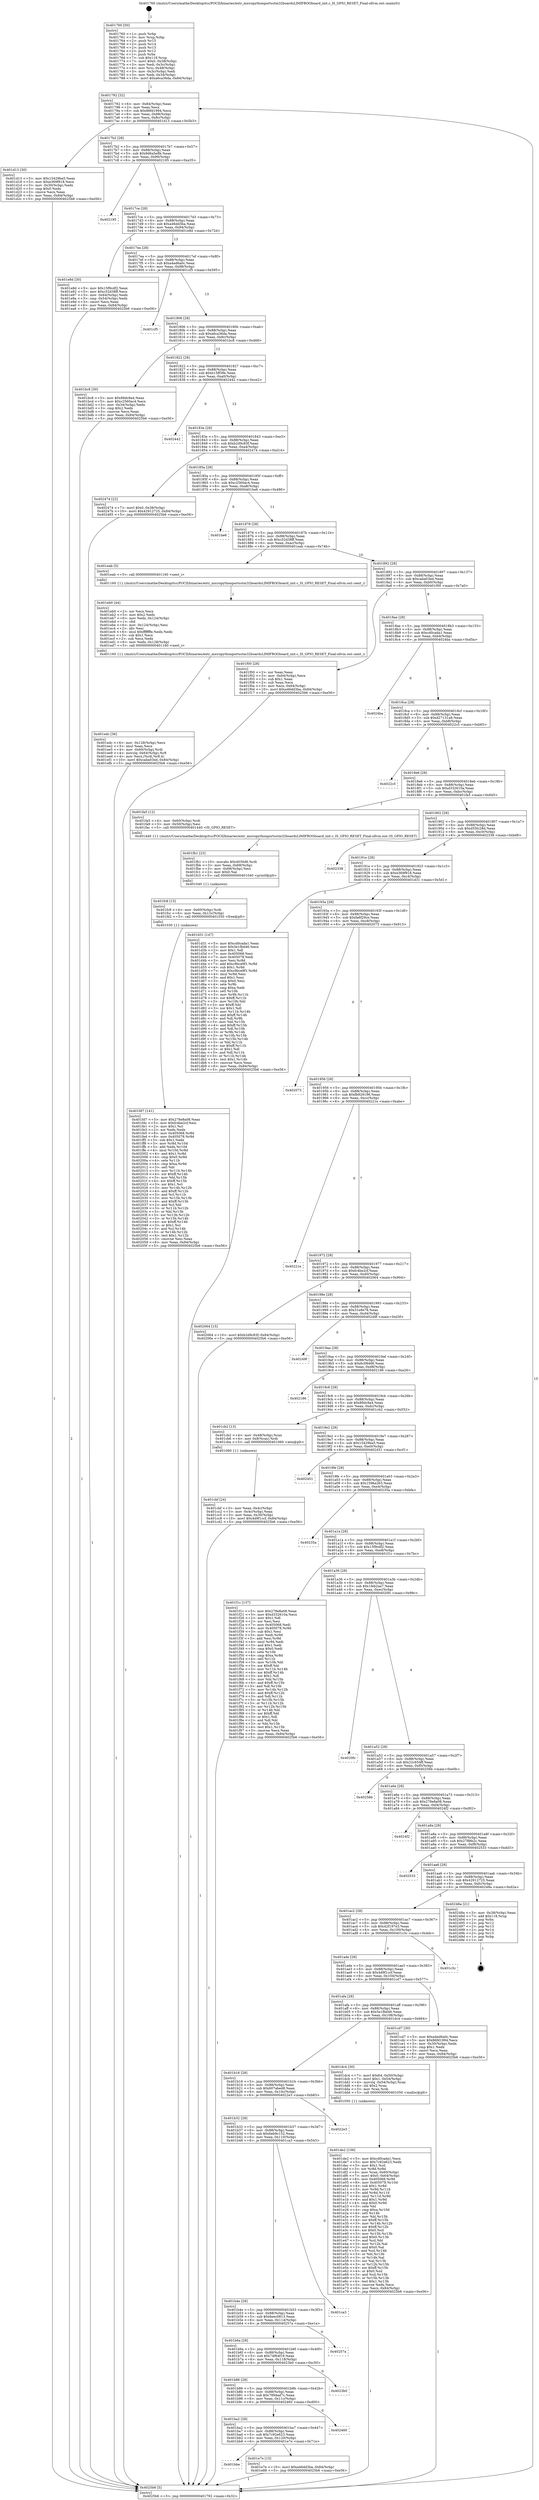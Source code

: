digraph "0x401760" {
  label = "0x401760 (/mnt/c/Users/mathe/Desktop/tcc/POCII/binaries/extr_micropythonportsstm32boardsLIMIFROGboard_init.c_IS_GPIO_RESET_Final-ollvm.out::main(0))"
  labelloc = "t"
  node[shape=record]

  Entry [label="",width=0.3,height=0.3,shape=circle,fillcolor=black,style=filled]
  "0x401792" [label="{
     0x401792 [32]\l
     | [instrs]\l
     &nbsp;&nbsp;0x401792 \<+6\>: mov -0x84(%rbp),%eax\l
     &nbsp;&nbsp;0x401798 \<+2\>: mov %eax,%ecx\l
     &nbsp;&nbsp;0x40179a \<+6\>: sub $0x86fd1994,%ecx\l
     &nbsp;&nbsp;0x4017a0 \<+6\>: mov %eax,-0x88(%rbp)\l
     &nbsp;&nbsp;0x4017a6 \<+6\>: mov %ecx,-0x8c(%rbp)\l
     &nbsp;&nbsp;0x4017ac \<+6\>: je 0000000000401d13 \<main+0x5b3\>\l
  }"]
  "0x401d13" [label="{
     0x401d13 [30]\l
     | [instrs]\l
     &nbsp;&nbsp;0x401d13 \<+5\>: mov $0x15429ba5,%eax\l
     &nbsp;&nbsp;0x401d18 \<+5\>: mov $0xe369f918,%ecx\l
     &nbsp;&nbsp;0x401d1d \<+3\>: mov -0x30(%rbp),%edx\l
     &nbsp;&nbsp;0x401d20 \<+3\>: cmp $0x0,%edx\l
     &nbsp;&nbsp;0x401d23 \<+3\>: cmove %ecx,%eax\l
     &nbsp;&nbsp;0x401d26 \<+6\>: mov %eax,-0x84(%rbp)\l
     &nbsp;&nbsp;0x401d2c \<+5\>: jmp 00000000004025b6 \<main+0xe56\>\l
  }"]
  "0x4017b2" [label="{
     0x4017b2 [28]\l
     | [instrs]\l
     &nbsp;&nbsp;0x4017b2 \<+5\>: jmp 00000000004017b7 \<main+0x57\>\l
     &nbsp;&nbsp;0x4017b7 \<+6\>: mov -0x88(%rbp),%eax\l
     &nbsp;&nbsp;0x4017bd \<+5\>: sub $0x9d6a5e8b,%eax\l
     &nbsp;&nbsp;0x4017c2 \<+6\>: mov %eax,-0x90(%rbp)\l
     &nbsp;&nbsp;0x4017c8 \<+6\>: je 0000000000402195 \<main+0xa35\>\l
  }"]
  Exit [label="",width=0.3,height=0.3,shape=circle,fillcolor=black,style=filled,peripheries=2]
  "0x402195" [label="{
     0x402195\l
  }", style=dashed]
  "0x4017ce" [label="{
     0x4017ce [28]\l
     | [instrs]\l
     &nbsp;&nbsp;0x4017ce \<+5\>: jmp 00000000004017d3 \<main+0x73\>\l
     &nbsp;&nbsp;0x4017d3 \<+6\>: mov -0x88(%rbp),%eax\l
     &nbsp;&nbsp;0x4017d9 \<+5\>: sub $0xa46dd3ba,%eax\l
     &nbsp;&nbsp;0x4017de \<+6\>: mov %eax,-0x94(%rbp)\l
     &nbsp;&nbsp;0x4017e4 \<+6\>: je 0000000000401e8d \<main+0x72d\>\l
  }"]
  "0x401fd7" [label="{
     0x401fd7 [141]\l
     | [instrs]\l
     &nbsp;&nbsp;0x401fd7 \<+5\>: mov $0x278e8a08,%eax\l
     &nbsp;&nbsp;0x401fdc \<+5\>: mov $0xfc4be2cf,%esi\l
     &nbsp;&nbsp;0x401fe1 \<+2\>: mov $0x1,%cl\l
     &nbsp;&nbsp;0x401fe3 \<+2\>: xor %edx,%edx\l
     &nbsp;&nbsp;0x401fe5 \<+8\>: mov 0x405068,%r8d\l
     &nbsp;&nbsp;0x401fed \<+8\>: mov 0x405078,%r9d\l
     &nbsp;&nbsp;0x401ff5 \<+3\>: sub $0x1,%edx\l
     &nbsp;&nbsp;0x401ff8 \<+3\>: mov %r8d,%r10d\l
     &nbsp;&nbsp;0x401ffb \<+3\>: add %edx,%r10d\l
     &nbsp;&nbsp;0x401ffe \<+4\>: imul %r10d,%r8d\l
     &nbsp;&nbsp;0x402002 \<+4\>: and $0x1,%r8d\l
     &nbsp;&nbsp;0x402006 \<+4\>: cmp $0x0,%r8d\l
     &nbsp;&nbsp;0x40200a \<+4\>: sete %r11b\l
     &nbsp;&nbsp;0x40200e \<+4\>: cmp $0xa,%r9d\l
     &nbsp;&nbsp;0x402012 \<+3\>: setl %bl\l
     &nbsp;&nbsp;0x402015 \<+3\>: mov %r11b,%r14b\l
     &nbsp;&nbsp;0x402018 \<+4\>: xor $0xff,%r14b\l
     &nbsp;&nbsp;0x40201c \<+3\>: mov %bl,%r15b\l
     &nbsp;&nbsp;0x40201f \<+4\>: xor $0xff,%r15b\l
     &nbsp;&nbsp;0x402023 \<+3\>: xor $0x1,%cl\l
     &nbsp;&nbsp;0x402026 \<+3\>: mov %r14b,%r12b\l
     &nbsp;&nbsp;0x402029 \<+4\>: and $0xff,%r12b\l
     &nbsp;&nbsp;0x40202d \<+3\>: and %cl,%r11b\l
     &nbsp;&nbsp;0x402030 \<+3\>: mov %r15b,%r13b\l
     &nbsp;&nbsp;0x402033 \<+4\>: and $0xff,%r13b\l
     &nbsp;&nbsp;0x402037 \<+2\>: and %cl,%bl\l
     &nbsp;&nbsp;0x402039 \<+3\>: or %r11b,%r12b\l
     &nbsp;&nbsp;0x40203c \<+3\>: or %bl,%r13b\l
     &nbsp;&nbsp;0x40203f \<+3\>: xor %r13b,%r12b\l
     &nbsp;&nbsp;0x402042 \<+3\>: or %r15b,%r14b\l
     &nbsp;&nbsp;0x402045 \<+4\>: xor $0xff,%r14b\l
     &nbsp;&nbsp;0x402049 \<+3\>: or $0x1,%cl\l
     &nbsp;&nbsp;0x40204c \<+3\>: and %cl,%r14b\l
     &nbsp;&nbsp;0x40204f \<+3\>: or %r14b,%r12b\l
     &nbsp;&nbsp;0x402052 \<+4\>: test $0x1,%r12b\l
     &nbsp;&nbsp;0x402056 \<+3\>: cmovne %esi,%eax\l
     &nbsp;&nbsp;0x402059 \<+6\>: mov %eax,-0x84(%rbp)\l
     &nbsp;&nbsp;0x40205f \<+5\>: jmp 00000000004025b6 \<main+0xe56\>\l
  }"]
  "0x401e8d" [label="{
     0x401e8d [30]\l
     | [instrs]\l
     &nbsp;&nbsp;0x401e8d \<+5\>: mov $0x15f9cdf2,%eax\l
     &nbsp;&nbsp;0x401e92 \<+5\>: mov $0xc52d38ff,%ecx\l
     &nbsp;&nbsp;0x401e97 \<+3\>: mov -0x64(%rbp),%edx\l
     &nbsp;&nbsp;0x401e9a \<+3\>: cmp -0x54(%rbp),%edx\l
     &nbsp;&nbsp;0x401e9d \<+3\>: cmovl %ecx,%eax\l
     &nbsp;&nbsp;0x401ea0 \<+6\>: mov %eax,-0x84(%rbp)\l
     &nbsp;&nbsp;0x401ea6 \<+5\>: jmp 00000000004025b6 \<main+0xe56\>\l
  }"]
  "0x4017ea" [label="{
     0x4017ea [28]\l
     | [instrs]\l
     &nbsp;&nbsp;0x4017ea \<+5\>: jmp 00000000004017ef \<main+0x8f\>\l
     &nbsp;&nbsp;0x4017ef \<+6\>: mov -0x88(%rbp),%eax\l
     &nbsp;&nbsp;0x4017f5 \<+5\>: sub $0xa4ed6a0c,%eax\l
     &nbsp;&nbsp;0x4017fa \<+6\>: mov %eax,-0x98(%rbp)\l
     &nbsp;&nbsp;0x401800 \<+6\>: je 0000000000401cf5 \<main+0x595\>\l
  }"]
  "0x401fc8" [label="{
     0x401fc8 [15]\l
     | [instrs]\l
     &nbsp;&nbsp;0x401fc8 \<+4\>: mov -0x60(%rbp),%rdi\l
     &nbsp;&nbsp;0x401fcc \<+6\>: mov %eax,-0x12c(%rbp)\l
     &nbsp;&nbsp;0x401fd2 \<+5\>: call 0000000000401030 \<free@plt\>\l
     | [calls]\l
     &nbsp;&nbsp;0x401030 \{1\} (unknown)\l
  }"]
  "0x401cf5" [label="{
     0x401cf5\l
  }", style=dashed]
  "0x401806" [label="{
     0x401806 [28]\l
     | [instrs]\l
     &nbsp;&nbsp;0x401806 \<+5\>: jmp 000000000040180b \<main+0xab\>\l
     &nbsp;&nbsp;0x40180b \<+6\>: mov -0x88(%rbp),%eax\l
     &nbsp;&nbsp;0x401811 \<+5\>: sub $0xa6ca36da,%eax\l
     &nbsp;&nbsp;0x401816 \<+6\>: mov %eax,-0x9c(%rbp)\l
     &nbsp;&nbsp;0x40181c \<+6\>: je 0000000000401bc8 \<main+0x468\>\l
  }"]
  "0x401fb1" [label="{
     0x401fb1 [23]\l
     | [instrs]\l
     &nbsp;&nbsp;0x401fb1 \<+10\>: movabs $0x4030d6,%rdi\l
     &nbsp;&nbsp;0x401fbb \<+3\>: mov %eax,-0x68(%rbp)\l
     &nbsp;&nbsp;0x401fbe \<+3\>: mov -0x68(%rbp),%esi\l
     &nbsp;&nbsp;0x401fc1 \<+2\>: mov $0x0,%al\l
     &nbsp;&nbsp;0x401fc3 \<+5\>: call 0000000000401040 \<printf@plt\>\l
     | [calls]\l
     &nbsp;&nbsp;0x401040 \{1\} (unknown)\l
  }"]
  "0x401bc8" [label="{
     0x401bc8 [30]\l
     | [instrs]\l
     &nbsp;&nbsp;0x401bc8 \<+5\>: mov $0x89dc9a4,%eax\l
     &nbsp;&nbsp;0x401bcd \<+5\>: mov $0xc2560ac4,%ecx\l
     &nbsp;&nbsp;0x401bd2 \<+3\>: mov -0x34(%rbp),%edx\l
     &nbsp;&nbsp;0x401bd5 \<+3\>: cmp $0x2,%edx\l
     &nbsp;&nbsp;0x401bd8 \<+3\>: cmovne %ecx,%eax\l
     &nbsp;&nbsp;0x401bdb \<+6\>: mov %eax,-0x84(%rbp)\l
     &nbsp;&nbsp;0x401be1 \<+5\>: jmp 00000000004025b6 \<main+0xe56\>\l
  }"]
  "0x401822" [label="{
     0x401822 [28]\l
     | [instrs]\l
     &nbsp;&nbsp;0x401822 \<+5\>: jmp 0000000000401827 \<main+0xc7\>\l
     &nbsp;&nbsp;0x401827 \<+6\>: mov -0x88(%rbp),%eax\l
     &nbsp;&nbsp;0x40182d \<+5\>: sub $0xb15ff39e,%eax\l
     &nbsp;&nbsp;0x401832 \<+6\>: mov %eax,-0xa0(%rbp)\l
     &nbsp;&nbsp;0x401838 \<+6\>: je 0000000000402442 \<main+0xce2\>\l
  }"]
  "0x4025b6" [label="{
     0x4025b6 [5]\l
     | [instrs]\l
     &nbsp;&nbsp;0x4025b6 \<+5\>: jmp 0000000000401792 \<main+0x32\>\l
  }"]
  "0x401760" [label="{
     0x401760 [50]\l
     | [instrs]\l
     &nbsp;&nbsp;0x401760 \<+1\>: push %rbp\l
     &nbsp;&nbsp;0x401761 \<+3\>: mov %rsp,%rbp\l
     &nbsp;&nbsp;0x401764 \<+2\>: push %r15\l
     &nbsp;&nbsp;0x401766 \<+2\>: push %r14\l
     &nbsp;&nbsp;0x401768 \<+2\>: push %r13\l
     &nbsp;&nbsp;0x40176a \<+2\>: push %r12\l
     &nbsp;&nbsp;0x40176c \<+1\>: push %rbx\l
     &nbsp;&nbsp;0x40176d \<+7\>: sub $0x118,%rsp\l
     &nbsp;&nbsp;0x401774 \<+7\>: movl $0x0,-0x38(%rbp)\l
     &nbsp;&nbsp;0x40177b \<+3\>: mov %edi,-0x3c(%rbp)\l
     &nbsp;&nbsp;0x40177e \<+4\>: mov %rsi,-0x48(%rbp)\l
     &nbsp;&nbsp;0x401782 \<+3\>: mov -0x3c(%rbp),%edi\l
     &nbsp;&nbsp;0x401785 \<+3\>: mov %edi,-0x34(%rbp)\l
     &nbsp;&nbsp;0x401788 \<+10\>: movl $0xa6ca36da,-0x84(%rbp)\l
  }"]
  "0x401edc" [label="{
     0x401edc [36]\l
     | [instrs]\l
     &nbsp;&nbsp;0x401edc \<+6\>: mov -0x128(%rbp),%ecx\l
     &nbsp;&nbsp;0x401ee2 \<+3\>: imul %eax,%ecx\l
     &nbsp;&nbsp;0x401ee5 \<+4\>: mov -0x60(%rbp),%rdi\l
     &nbsp;&nbsp;0x401ee9 \<+4\>: movslq -0x64(%rbp),%r8\l
     &nbsp;&nbsp;0x401eed \<+4\>: mov %ecx,(%rdi,%r8,4)\l
     &nbsp;&nbsp;0x401ef1 \<+10\>: movl $0xcaba03ed,-0x84(%rbp)\l
     &nbsp;&nbsp;0x401efb \<+5\>: jmp 00000000004025b6 \<main+0xe56\>\l
  }"]
  "0x402442" [label="{
     0x402442\l
  }", style=dashed]
  "0x40183e" [label="{
     0x40183e [28]\l
     | [instrs]\l
     &nbsp;&nbsp;0x40183e \<+5\>: jmp 0000000000401843 \<main+0xe3\>\l
     &nbsp;&nbsp;0x401843 \<+6\>: mov -0x88(%rbp),%eax\l
     &nbsp;&nbsp;0x401849 \<+5\>: sub $0xb2d9c83f,%eax\l
     &nbsp;&nbsp;0x40184e \<+6\>: mov %eax,-0xa4(%rbp)\l
     &nbsp;&nbsp;0x401854 \<+6\>: je 0000000000402474 \<main+0xd14\>\l
  }"]
  "0x401eb0" [label="{
     0x401eb0 [44]\l
     | [instrs]\l
     &nbsp;&nbsp;0x401eb0 \<+2\>: xor %ecx,%ecx\l
     &nbsp;&nbsp;0x401eb2 \<+5\>: mov $0x2,%edx\l
     &nbsp;&nbsp;0x401eb7 \<+6\>: mov %edx,-0x124(%rbp)\l
     &nbsp;&nbsp;0x401ebd \<+1\>: cltd\l
     &nbsp;&nbsp;0x401ebe \<+6\>: mov -0x124(%rbp),%esi\l
     &nbsp;&nbsp;0x401ec4 \<+2\>: idiv %esi\l
     &nbsp;&nbsp;0x401ec6 \<+6\>: imul $0xfffffffe,%edx,%edx\l
     &nbsp;&nbsp;0x401ecc \<+3\>: sub $0x1,%ecx\l
     &nbsp;&nbsp;0x401ecf \<+2\>: sub %ecx,%edx\l
     &nbsp;&nbsp;0x401ed1 \<+6\>: mov %edx,-0x128(%rbp)\l
     &nbsp;&nbsp;0x401ed7 \<+5\>: call 0000000000401160 \<next_i\>\l
     | [calls]\l
     &nbsp;&nbsp;0x401160 \{1\} (/mnt/c/Users/mathe/Desktop/tcc/POCII/binaries/extr_micropythonportsstm32boardsLIMIFROGboard_init.c_IS_GPIO_RESET_Final-ollvm.out::next_i)\l
  }"]
  "0x402474" [label="{
     0x402474 [22]\l
     | [instrs]\l
     &nbsp;&nbsp;0x402474 \<+7\>: movl $0x0,-0x38(%rbp)\l
     &nbsp;&nbsp;0x40247b \<+10\>: movl $0x42912725,-0x84(%rbp)\l
     &nbsp;&nbsp;0x402485 \<+5\>: jmp 00000000004025b6 \<main+0xe56\>\l
  }"]
  "0x40185a" [label="{
     0x40185a [28]\l
     | [instrs]\l
     &nbsp;&nbsp;0x40185a \<+5\>: jmp 000000000040185f \<main+0xff\>\l
     &nbsp;&nbsp;0x40185f \<+6\>: mov -0x88(%rbp),%eax\l
     &nbsp;&nbsp;0x401865 \<+5\>: sub $0xc2560ac4,%eax\l
     &nbsp;&nbsp;0x40186a \<+6\>: mov %eax,-0xa8(%rbp)\l
     &nbsp;&nbsp;0x401870 \<+6\>: je 0000000000401be6 \<main+0x486\>\l
  }"]
  "0x401bbe" [label="{
     0x401bbe\l
  }", style=dashed]
  "0x401be6" [label="{
     0x401be6\l
  }", style=dashed]
  "0x401876" [label="{
     0x401876 [28]\l
     | [instrs]\l
     &nbsp;&nbsp;0x401876 \<+5\>: jmp 000000000040187b \<main+0x11b\>\l
     &nbsp;&nbsp;0x40187b \<+6\>: mov -0x88(%rbp),%eax\l
     &nbsp;&nbsp;0x401881 \<+5\>: sub $0xc52d38ff,%eax\l
     &nbsp;&nbsp;0x401886 \<+6\>: mov %eax,-0xac(%rbp)\l
     &nbsp;&nbsp;0x40188c \<+6\>: je 0000000000401eab \<main+0x74b\>\l
  }"]
  "0x401e7e" [label="{
     0x401e7e [15]\l
     | [instrs]\l
     &nbsp;&nbsp;0x401e7e \<+10\>: movl $0xa46dd3ba,-0x84(%rbp)\l
     &nbsp;&nbsp;0x401e88 \<+5\>: jmp 00000000004025b6 \<main+0xe56\>\l
  }"]
  "0x401eab" [label="{
     0x401eab [5]\l
     | [instrs]\l
     &nbsp;&nbsp;0x401eab \<+5\>: call 0000000000401160 \<next_i\>\l
     | [calls]\l
     &nbsp;&nbsp;0x401160 \{1\} (/mnt/c/Users/mathe/Desktop/tcc/POCII/binaries/extr_micropythonportsstm32boardsLIMIFROGboard_init.c_IS_GPIO_RESET_Final-ollvm.out::next_i)\l
  }"]
  "0x401892" [label="{
     0x401892 [28]\l
     | [instrs]\l
     &nbsp;&nbsp;0x401892 \<+5\>: jmp 0000000000401897 \<main+0x137\>\l
     &nbsp;&nbsp;0x401897 \<+6\>: mov -0x88(%rbp),%eax\l
     &nbsp;&nbsp;0x40189d \<+5\>: sub $0xcaba03ed,%eax\l
     &nbsp;&nbsp;0x4018a2 \<+6\>: mov %eax,-0xb0(%rbp)\l
     &nbsp;&nbsp;0x4018a8 \<+6\>: je 0000000000401f00 \<main+0x7a0\>\l
  }"]
  "0x401ba2" [label="{
     0x401ba2 [28]\l
     | [instrs]\l
     &nbsp;&nbsp;0x401ba2 \<+5\>: jmp 0000000000401ba7 \<main+0x447\>\l
     &nbsp;&nbsp;0x401ba7 \<+6\>: mov -0x88(%rbp),%eax\l
     &nbsp;&nbsp;0x401bad \<+5\>: sub $0x7c92e623,%eax\l
     &nbsp;&nbsp;0x401bb2 \<+6\>: mov %eax,-0x120(%rbp)\l
     &nbsp;&nbsp;0x401bb8 \<+6\>: je 0000000000401e7e \<main+0x71e\>\l
  }"]
  "0x401f00" [label="{
     0x401f00 [28]\l
     | [instrs]\l
     &nbsp;&nbsp;0x401f00 \<+2\>: xor %eax,%eax\l
     &nbsp;&nbsp;0x401f02 \<+3\>: mov -0x64(%rbp),%ecx\l
     &nbsp;&nbsp;0x401f05 \<+3\>: sub $0x1,%eax\l
     &nbsp;&nbsp;0x401f08 \<+2\>: sub %eax,%ecx\l
     &nbsp;&nbsp;0x401f0a \<+3\>: mov %ecx,-0x64(%rbp)\l
     &nbsp;&nbsp;0x401f0d \<+10\>: movl $0xa46dd3ba,-0x84(%rbp)\l
     &nbsp;&nbsp;0x401f17 \<+5\>: jmp 00000000004025b6 \<main+0xe56\>\l
  }"]
  "0x4018ae" [label="{
     0x4018ae [28]\l
     | [instrs]\l
     &nbsp;&nbsp;0x4018ae \<+5\>: jmp 00000000004018b3 \<main+0x153\>\l
     &nbsp;&nbsp;0x4018b3 \<+6\>: mov -0x88(%rbp),%eax\l
     &nbsp;&nbsp;0x4018b9 \<+5\>: sub $0xcd0cada1,%eax\l
     &nbsp;&nbsp;0x4018be \<+6\>: mov %eax,-0xb4(%rbp)\l
     &nbsp;&nbsp;0x4018c4 \<+6\>: je 00000000004024ba \<main+0xd5a\>\l
  }"]
  "0x402460" [label="{
     0x402460\l
  }", style=dashed]
  "0x4024ba" [label="{
     0x4024ba\l
  }", style=dashed]
  "0x4018ca" [label="{
     0x4018ca [28]\l
     | [instrs]\l
     &nbsp;&nbsp;0x4018ca \<+5\>: jmp 00000000004018cf \<main+0x16f\>\l
     &nbsp;&nbsp;0x4018cf \<+6\>: mov -0x88(%rbp),%eax\l
     &nbsp;&nbsp;0x4018d5 \<+5\>: sub $0xd27131a8,%eax\l
     &nbsp;&nbsp;0x4018da \<+6\>: mov %eax,-0xb8(%rbp)\l
     &nbsp;&nbsp;0x4018e0 \<+6\>: je 00000000004022c5 \<main+0xb65\>\l
  }"]
  "0x401b86" [label="{
     0x401b86 [28]\l
     | [instrs]\l
     &nbsp;&nbsp;0x401b86 \<+5\>: jmp 0000000000401b8b \<main+0x42b\>\l
     &nbsp;&nbsp;0x401b8b \<+6\>: mov -0x88(%rbp),%eax\l
     &nbsp;&nbsp;0x401b91 \<+5\>: sub $0x7894ad7c,%eax\l
     &nbsp;&nbsp;0x401b96 \<+6\>: mov %eax,-0x11c(%rbp)\l
     &nbsp;&nbsp;0x401b9c \<+6\>: je 0000000000402460 \<main+0xd00\>\l
  }"]
  "0x4022c5" [label="{
     0x4022c5\l
  }", style=dashed]
  "0x4018e6" [label="{
     0x4018e6 [28]\l
     | [instrs]\l
     &nbsp;&nbsp;0x4018e6 \<+5\>: jmp 00000000004018eb \<main+0x18b\>\l
     &nbsp;&nbsp;0x4018eb \<+6\>: mov -0x88(%rbp),%eax\l
     &nbsp;&nbsp;0x4018f1 \<+5\>: sub $0xd332610a,%eax\l
     &nbsp;&nbsp;0x4018f6 \<+6\>: mov %eax,-0xbc(%rbp)\l
     &nbsp;&nbsp;0x4018fc \<+6\>: je 0000000000401fa5 \<main+0x845\>\l
  }"]
  "0x4023b0" [label="{
     0x4023b0\l
  }", style=dashed]
  "0x401fa5" [label="{
     0x401fa5 [12]\l
     | [instrs]\l
     &nbsp;&nbsp;0x401fa5 \<+4\>: mov -0x60(%rbp),%rdi\l
     &nbsp;&nbsp;0x401fa9 \<+3\>: mov -0x50(%rbp),%esi\l
     &nbsp;&nbsp;0x401fac \<+5\>: call 0000000000401440 \<IS_GPIO_RESET\>\l
     | [calls]\l
     &nbsp;&nbsp;0x401440 \{1\} (/mnt/c/Users/mathe/Desktop/tcc/POCII/binaries/extr_micropythonportsstm32boardsLIMIFROGboard_init.c_IS_GPIO_RESET_Final-ollvm.out::IS_GPIO_RESET)\l
  }"]
  "0x401902" [label="{
     0x401902 [28]\l
     | [instrs]\l
     &nbsp;&nbsp;0x401902 \<+5\>: jmp 0000000000401907 \<main+0x1a7\>\l
     &nbsp;&nbsp;0x401907 \<+6\>: mov -0x88(%rbp),%eax\l
     &nbsp;&nbsp;0x40190d \<+5\>: sub $0xd55fc28d,%eax\l
     &nbsp;&nbsp;0x401912 \<+6\>: mov %eax,-0xc0(%rbp)\l
     &nbsp;&nbsp;0x401918 \<+6\>: je 0000000000402338 \<main+0xbd8\>\l
  }"]
  "0x401b6a" [label="{
     0x401b6a [28]\l
     | [instrs]\l
     &nbsp;&nbsp;0x401b6a \<+5\>: jmp 0000000000401b6f \<main+0x40f\>\l
     &nbsp;&nbsp;0x401b6f \<+6\>: mov -0x88(%rbp),%eax\l
     &nbsp;&nbsp;0x401b75 \<+5\>: sub $0x74f64f19,%eax\l
     &nbsp;&nbsp;0x401b7a \<+6\>: mov %eax,-0x118(%rbp)\l
     &nbsp;&nbsp;0x401b80 \<+6\>: je 00000000004023b0 \<main+0xc50\>\l
  }"]
  "0x402338" [label="{
     0x402338\l
  }", style=dashed]
  "0x40191e" [label="{
     0x40191e [28]\l
     | [instrs]\l
     &nbsp;&nbsp;0x40191e \<+5\>: jmp 0000000000401923 \<main+0x1c3\>\l
     &nbsp;&nbsp;0x401923 \<+6\>: mov -0x88(%rbp),%eax\l
     &nbsp;&nbsp;0x401929 \<+5\>: sub $0xe369f918,%eax\l
     &nbsp;&nbsp;0x40192e \<+6\>: mov %eax,-0xc4(%rbp)\l
     &nbsp;&nbsp;0x401934 \<+6\>: je 0000000000401d31 \<main+0x5d1\>\l
  }"]
  "0x40257a" [label="{
     0x40257a\l
  }", style=dashed]
  "0x401d31" [label="{
     0x401d31 [147]\l
     | [instrs]\l
     &nbsp;&nbsp;0x401d31 \<+5\>: mov $0xcd0cada1,%eax\l
     &nbsp;&nbsp;0x401d36 \<+5\>: mov $0x5e1fbd46,%ecx\l
     &nbsp;&nbsp;0x401d3b \<+2\>: mov $0x1,%dl\l
     &nbsp;&nbsp;0x401d3d \<+7\>: mov 0x405068,%esi\l
     &nbsp;&nbsp;0x401d44 \<+7\>: mov 0x405078,%edi\l
     &nbsp;&nbsp;0x401d4b \<+3\>: mov %esi,%r8d\l
     &nbsp;&nbsp;0x401d4e \<+7\>: add $0xc9bce9f1,%r8d\l
     &nbsp;&nbsp;0x401d55 \<+4\>: sub $0x1,%r8d\l
     &nbsp;&nbsp;0x401d59 \<+7\>: sub $0xc9bce9f1,%r8d\l
     &nbsp;&nbsp;0x401d60 \<+4\>: imul %r8d,%esi\l
     &nbsp;&nbsp;0x401d64 \<+3\>: and $0x1,%esi\l
     &nbsp;&nbsp;0x401d67 \<+3\>: cmp $0x0,%esi\l
     &nbsp;&nbsp;0x401d6a \<+4\>: sete %r9b\l
     &nbsp;&nbsp;0x401d6e \<+3\>: cmp $0xa,%edi\l
     &nbsp;&nbsp;0x401d71 \<+4\>: setl %r10b\l
     &nbsp;&nbsp;0x401d75 \<+3\>: mov %r9b,%r11b\l
     &nbsp;&nbsp;0x401d78 \<+4\>: xor $0xff,%r11b\l
     &nbsp;&nbsp;0x401d7c \<+3\>: mov %r10b,%bl\l
     &nbsp;&nbsp;0x401d7f \<+3\>: xor $0xff,%bl\l
     &nbsp;&nbsp;0x401d82 \<+3\>: xor $0x1,%dl\l
     &nbsp;&nbsp;0x401d85 \<+3\>: mov %r11b,%r14b\l
     &nbsp;&nbsp;0x401d88 \<+4\>: and $0xff,%r14b\l
     &nbsp;&nbsp;0x401d8c \<+3\>: and %dl,%r9b\l
     &nbsp;&nbsp;0x401d8f \<+3\>: mov %bl,%r15b\l
     &nbsp;&nbsp;0x401d92 \<+4\>: and $0xff,%r15b\l
     &nbsp;&nbsp;0x401d96 \<+3\>: and %dl,%r10b\l
     &nbsp;&nbsp;0x401d99 \<+3\>: or %r9b,%r14b\l
     &nbsp;&nbsp;0x401d9c \<+3\>: or %r10b,%r15b\l
     &nbsp;&nbsp;0x401d9f \<+3\>: xor %r15b,%r14b\l
     &nbsp;&nbsp;0x401da2 \<+3\>: or %bl,%r11b\l
     &nbsp;&nbsp;0x401da5 \<+4\>: xor $0xff,%r11b\l
     &nbsp;&nbsp;0x401da9 \<+3\>: or $0x1,%dl\l
     &nbsp;&nbsp;0x401dac \<+3\>: and %dl,%r11b\l
     &nbsp;&nbsp;0x401daf \<+3\>: or %r11b,%r14b\l
     &nbsp;&nbsp;0x401db2 \<+4\>: test $0x1,%r14b\l
     &nbsp;&nbsp;0x401db6 \<+3\>: cmovne %ecx,%eax\l
     &nbsp;&nbsp;0x401db9 \<+6\>: mov %eax,-0x84(%rbp)\l
     &nbsp;&nbsp;0x401dbf \<+5\>: jmp 00000000004025b6 \<main+0xe56\>\l
  }"]
  "0x40193a" [label="{
     0x40193a [28]\l
     | [instrs]\l
     &nbsp;&nbsp;0x40193a \<+5\>: jmp 000000000040193f \<main+0x1df\>\l
     &nbsp;&nbsp;0x40193f \<+6\>: mov -0x88(%rbp),%eax\l
     &nbsp;&nbsp;0x401945 \<+5\>: sub $0xfa6f29ce,%eax\l
     &nbsp;&nbsp;0x40194a \<+6\>: mov %eax,-0xc8(%rbp)\l
     &nbsp;&nbsp;0x401950 \<+6\>: je 0000000000402073 \<main+0x913\>\l
  }"]
  "0x401b4e" [label="{
     0x401b4e [28]\l
     | [instrs]\l
     &nbsp;&nbsp;0x401b4e \<+5\>: jmp 0000000000401b53 \<main+0x3f3\>\l
     &nbsp;&nbsp;0x401b53 \<+6\>: mov -0x88(%rbp),%eax\l
     &nbsp;&nbsp;0x401b59 \<+5\>: sub $0x6eec0813,%eax\l
     &nbsp;&nbsp;0x401b5e \<+6\>: mov %eax,-0x114(%rbp)\l
     &nbsp;&nbsp;0x401b64 \<+6\>: je 000000000040257a \<main+0xe1a\>\l
  }"]
  "0x402073" [label="{
     0x402073\l
  }", style=dashed]
  "0x401956" [label="{
     0x401956 [28]\l
     | [instrs]\l
     &nbsp;&nbsp;0x401956 \<+5\>: jmp 000000000040195b \<main+0x1fb\>\l
     &nbsp;&nbsp;0x40195b \<+6\>: mov -0x88(%rbp),%eax\l
     &nbsp;&nbsp;0x401961 \<+5\>: sub $0xfb929196,%eax\l
     &nbsp;&nbsp;0x401966 \<+6\>: mov %eax,-0xcc(%rbp)\l
     &nbsp;&nbsp;0x40196c \<+6\>: je 000000000040221e \<main+0xabe\>\l
  }"]
  "0x401ca3" [label="{
     0x401ca3\l
  }", style=dashed]
  "0x40221e" [label="{
     0x40221e\l
  }", style=dashed]
  "0x401972" [label="{
     0x401972 [28]\l
     | [instrs]\l
     &nbsp;&nbsp;0x401972 \<+5\>: jmp 0000000000401977 \<main+0x217\>\l
     &nbsp;&nbsp;0x401977 \<+6\>: mov -0x88(%rbp),%eax\l
     &nbsp;&nbsp;0x40197d \<+5\>: sub $0xfc4be2cf,%eax\l
     &nbsp;&nbsp;0x401982 \<+6\>: mov %eax,-0xd0(%rbp)\l
     &nbsp;&nbsp;0x401988 \<+6\>: je 0000000000402064 \<main+0x904\>\l
  }"]
  "0x401b32" [label="{
     0x401b32 [28]\l
     | [instrs]\l
     &nbsp;&nbsp;0x401b32 \<+5\>: jmp 0000000000401b37 \<main+0x3d7\>\l
     &nbsp;&nbsp;0x401b37 \<+6\>: mov -0x88(%rbp),%eax\l
     &nbsp;&nbsp;0x401b3d \<+5\>: sub $0x6eb9c152,%eax\l
     &nbsp;&nbsp;0x401b42 \<+6\>: mov %eax,-0x110(%rbp)\l
     &nbsp;&nbsp;0x401b48 \<+6\>: je 0000000000401ca3 \<main+0x543\>\l
  }"]
  "0x402064" [label="{
     0x402064 [15]\l
     | [instrs]\l
     &nbsp;&nbsp;0x402064 \<+10\>: movl $0xb2d9c83f,-0x84(%rbp)\l
     &nbsp;&nbsp;0x40206e \<+5\>: jmp 00000000004025b6 \<main+0xe56\>\l
  }"]
  "0x40198e" [label="{
     0x40198e [28]\l
     | [instrs]\l
     &nbsp;&nbsp;0x40198e \<+5\>: jmp 0000000000401993 \<main+0x233\>\l
     &nbsp;&nbsp;0x401993 \<+6\>: mov -0x88(%rbp),%eax\l
     &nbsp;&nbsp;0x401999 \<+5\>: sub $0x31e8e78,%eax\l
     &nbsp;&nbsp;0x40199e \<+6\>: mov %eax,-0xd4(%rbp)\l
     &nbsp;&nbsp;0x4019a4 \<+6\>: je 000000000040249f \<main+0xd3f\>\l
  }"]
  "0x4022e3" [label="{
     0x4022e3\l
  }", style=dashed]
  "0x40249f" [label="{
     0x40249f\l
  }", style=dashed]
  "0x4019aa" [label="{
     0x4019aa [28]\l
     | [instrs]\l
     &nbsp;&nbsp;0x4019aa \<+5\>: jmp 00000000004019af \<main+0x24f\>\l
     &nbsp;&nbsp;0x4019af \<+6\>: mov -0x88(%rbp),%eax\l
     &nbsp;&nbsp;0x4019b5 \<+5\>: sub $0x6c08466,%eax\l
     &nbsp;&nbsp;0x4019ba \<+6\>: mov %eax,-0xd8(%rbp)\l
     &nbsp;&nbsp;0x4019c0 \<+6\>: je 0000000000402186 \<main+0xa26\>\l
  }"]
  "0x401de2" [label="{
     0x401de2 [156]\l
     | [instrs]\l
     &nbsp;&nbsp;0x401de2 \<+5\>: mov $0xcd0cada1,%ecx\l
     &nbsp;&nbsp;0x401de7 \<+5\>: mov $0x7c92e623,%edx\l
     &nbsp;&nbsp;0x401dec \<+3\>: mov $0x1,%sil\l
     &nbsp;&nbsp;0x401def \<+3\>: xor %r8d,%r8d\l
     &nbsp;&nbsp;0x401df2 \<+4\>: mov %rax,-0x60(%rbp)\l
     &nbsp;&nbsp;0x401df6 \<+7\>: movl $0x0,-0x64(%rbp)\l
     &nbsp;&nbsp;0x401dfd \<+8\>: mov 0x405068,%r9d\l
     &nbsp;&nbsp;0x401e05 \<+8\>: mov 0x405078,%r10d\l
     &nbsp;&nbsp;0x401e0d \<+4\>: sub $0x1,%r8d\l
     &nbsp;&nbsp;0x401e11 \<+3\>: mov %r9d,%r11d\l
     &nbsp;&nbsp;0x401e14 \<+3\>: add %r8d,%r11d\l
     &nbsp;&nbsp;0x401e17 \<+4\>: imul %r11d,%r9d\l
     &nbsp;&nbsp;0x401e1b \<+4\>: and $0x1,%r9d\l
     &nbsp;&nbsp;0x401e1f \<+4\>: cmp $0x0,%r9d\l
     &nbsp;&nbsp;0x401e23 \<+3\>: sete %bl\l
     &nbsp;&nbsp;0x401e26 \<+4\>: cmp $0xa,%r10d\l
     &nbsp;&nbsp;0x401e2a \<+4\>: setl %r14b\l
     &nbsp;&nbsp;0x401e2e \<+3\>: mov %bl,%r15b\l
     &nbsp;&nbsp;0x401e31 \<+4\>: xor $0xff,%r15b\l
     &nbsp;&nbsp;0x401e35 \<+3\>: mov %r14b,%r12b\l
     &nbsp;&nbsp;0x401e38 \<+4\>: xor $0xff,%r12b\l
     &nbsp;&nbsp;0x401e3c \<+4\>: xor $0x0,%sil\l
     &nbsp;&nbsp;0x401e40 \<+3\>: mov %r15b,%r13b\l
     &nbsp;&nbsp;0x401e43 \<+4\>: and $0x0,%r13b\l
     &nbsp;&nbsp;0x401e47 \<+3\>: and %sil,%bl\l
     &nbsp;&nbsp;0x401e4a \<+3\>: mov %r12b,%al\l
     &nbsp;&nbsp;0x401e4d \<+2\>: and $0x0,%al\l
     &nbsp;&nbsp;0x401e4f \<+3\>: and %sil,%r14b\l
     &nbsp;&nbsp;0x401e52 \<+3\>: or %bl,%r13b\l
     &nbsp;&nbsp;0x401e55 \<+3\>: or %r14b,%al\l
     &nbsp;&nbsp;0x401e58 \<+3\>: xor %al,%r13b\l
     &nbsp;&nbsp;0x401e5b \<+3\>: or %r12b,%r15b\l
     &nbsp;&nbsp;0x401e5e \<+4\>: xor $0xff,%r15b\l
     &nbsp;&nbsp;0x401e62 \<+4\>: or $0x0,%sil\l
     &nbsp;&nbsp;0x401e66 \<+3\>: and %sil,%r15b\l
     &nbsp;&nbsp;0x401e69 \<+3\>: or %r15b,%r13b\l
     &nbsp;&nbsp;0x401e6c \<+4\>: test $0x1,%r13b\l
     &nbsp;&nbsp;0x401e70 \<+3\>: cmovne %edx,%ecx\l
     &nbsp;&nbsp;0x401e73 \<+6\>: mov %ecx,-0x84(%rbp)\l
     &nbsp;&nbsp;0x401e79 \<+5\>: jmp 00000000004025b6 \<main+0xe56\>\l
  }"]
  "0x402186" [label="{
     0x402186\l
  }", style=dashed]
  "0x4019c6" [label="{
     0x4019c6 [28]\l
     | [instrs]\l
     &nbsp;&nbsp;0x4019c6 \<+5\>: jmp 00000000004019cb \<main+0x26b\>\l
     &nbsp;&nbsp;0x4019cb \<+6\>: mov -0x88(%rbp),%eax\l
     &nbsp;&nbsp;0x4019d1 \<+5\>: sub $0x89dc9a4,%eax\l
     &nbsp;&nbsp;0x4019d6 \<+6\>: mov %eax,-0xdc(%rbp)\l
     &nbsp;&nbsp;0x4019dc \<+6\>: je 0000000000401cb2 \<main+0x552\>\l
  }"]
  "0x401b16" [label="{
     0x401b16 [28]\l
     | [instrs]\l
     &nbsp;&nbsp;0x401b16 \<+5\>: jmp 0000000000401b1b \<main+0x3bb\>\l
     &nbsp;&nbsp;0x401b1b \<+6\>: mov -0x88(%rbp),%eax\l
     &nbsp;&nbsp;0x401b21 \<+5\>: sub $0x607abed8,%eax\l
     &nbsp;&nbsp;0x401b26 \<+6\>: mov %eax,-0x10c(%rbp)\l
     &nbsp;&nbsp;0x401b2c \<+6\>: je 00000000004022e3 \<main+0xb83\>\l
  }"]
  "0x401cb2" [label="{
     0x401cb2 [13]\l
     | [instrs]\l
     &nbsp;&nbsp;0x401cb2 \<+4\>: mov -0x48(%rbp),%rax\l
     &nbsp;&nbsp;0x401cb6 \<+4\>: mov 0x8(%rax),%rdi\l
     &nbsp;&nbsp;0x401cba \<+5\>: call 0000000000401060 \<atoi@plt\>\l
     | [calls]\l
     &nbsp;&nbsp;0x401060 \{1\} (unknown)\l
  }"]
  "0x4019e2" [label="{
     0x4019e2 [28]\l
     | [instrs]\l
     &nbsp;&nbsp;0x4019e2 \<+5\>: jmp 00000000004019e7 \<main+0x287\>\l
     &nbsp;&nbsp;0x4019e7 \<+6\>: mov -0x88(%rbp),%eax\l
     &nbsp;&nbsp;0x4019ed \<+5\>: sub $0x15429ba5,%eax\l
     &nbsp;&nbsp;0x4019f2 \<+6\>: mov %eax,-0xe0(%rbp)\l
     &nbsp;&nbsp;0x4019f8 \<+6\>: je 0000000000402451 \<main+0xcf1\>\l
  }"]
  "0x401cbf" [label="{
     0x401cbf [24]\l
     | [instrs]\l
     &nbsp;&nbsp;0x401cbf \<+3\>: mov %eax,-0x4c(%rbp)\l
     &nbsp;&nbsp;0x401cc2 \<+3\>: mov -0x4c(%rbp),%eax\l
     &nbsp;&nbsp;0x401cc5 \<+3\>: mov %eax,-0x30(%rbp)\l
     &nbsp;&nbsp;0x401cc8 \<+10\>: movl $0x4d9f1ccf,-0x84(%rbp)\l
     &nbsp;&nbsp;0x401cd2 \<+5\>: jmp 00000000004025b6 \<main+0xe56\>\l
  }"]
  "0x401dc4" [label="{
     0x401dc4 [30]\l
     | [instrs]\l
     &nbsp;&nbsp;0x401dc4 \<+7\>: movl $0x64,-0x50(%rbp)\l
     &nbsp;&nbsp;0x401dcb \<+7\>: movl $0x1,-0x54(%rbp)\l
     &nbsp;&nbsp;0x401dd2 \<+4\>: movslq -0x54(%rbp),%rax\l
     &nbsp;&nbsp;0x401dd6 \<+4\>: shl $0x2,%rax\l
     &nbsp;&nbsp;0x401dda \<+3\>: mov %rax,%rdi\l
     &nbsp;&nbsp;0x401ddd \<+5\>: call 0000000000401050 \<malloc@plt\>\l
     | [calls]\l
     &nbsp;&nbsp;0x401050 \{1\} (unknown)\l
  }"]
  "0x402451" [label="{
     0x402451\l
  }", style=dashed]
  "0x4019fe" [label="{
     0x4019fe [28]\l
     | [instrs]\l
     &nbsp;&nbsp;0x4019fe \<+5\>: jmp 0000000000401a03 \<main+0x2a3\>\l
     &nbsp;&nbsp;0x401a03 \<+6\>: mov -0x88(%rbp),%eax\l
     &nbsp;&nbsp;0x401a09 \<+5\>: sub $0x1596a263,%eax\l
     &nbsp;&nbsp;0x401a0e \<+6\>: mov %eax,-0xe4(%rbp)\l
     &nbsp;&nbsp;0x401a14 \<+6\>: je 000000000040235a \<main+0xbfa\>\l
  }"]
  "0x401afa" [label="{
     0x401afa [28]\l
     | [instrs]\l
     &nbsp;&nbsp;0x401afa \<+5\>: jmp 0000000000401aff \<main+0x39f\>\l
     &nbsp;&nbsp;0x401aff \<+6\>: mov -0x88(%rbp),%eax\l
     &nbsp;&nbsp;0x401b05 \<+5\>: sub $0x5e1fbd46,%eax\l
     &nbsp;&nbsp;0x401b0a \<+6\>: mov %eax,-0x108(%rbp)\l
     &nbsp;&nbsp;0x401b10 \<+6\>: je 0000000000401dc4 \<main+0x664\>\l
  }"]
  "0x40235a" [label="{
     0x40235a\l
  }", style=dashed]
  "0x401a1a" [label="{
     0x401a1a [28]\l
     | [instrs]\l
     &nbsp;&nbsp;0x401a1a \<+5\>: jmp 0000000000401a1f \<main+0x2bf\>\l
     &nbsp;&nbsp;0x401a1f \<+6\>: mov -0x88(%rbp),%eax\l
     &nbsp;&nbsp;0x401a25 \<+5\>: sub $0x15f9cdf2,%eax\l
     &nbsp;&nbsp;0x401a2a \<+6\>: mov %eax,-0xe8(%rbp)\l
     &nbsp;&nbsp;0x401a30 \<+6\>: je 0000000000401f1c \<main+0x7bc\>\l
  }"]
  "0x401cd7" [label="{
     0x401cd7 [30]\l
     | [instrs]\l
     &nbsp;&nbsp;0x401cd7 \<+5\>: mov $0xa4ed6a0c,%eax\l
     &nbsp;&nbsp;0x401cdc \<+5\>: mov $0x86fd1994,%ecx\l
     &nbsp;&nbsp;0x401ce1 \<+3\>: mov -0x30(%rbp),%edx\l
     &nbsp;&nbsp;0x401ce4 \<+3\>: cmp $0x1,%edx\l
     &nbsp;&nbsp;0x401ce7 \<+3\>: cmovl %ecx,%eax\l
     &nbsp;&nbsp;0x401cea \<+6\>: mov %eax,-0x84(%rbp)\l
     &nbsp;&nbsp;0x401cf0 \<+5\>: jmp 00000000004025b6 \<main+0xe56\>\l
  }"]
  "0x401f1c" [label="{
     0x401f1c [137]\l
     | [instrs]\l
     &nbsp;&nbsp;0x401f1c \<+5\>: mov $0x278e8a08,%eax\l
     &nbsp;&nbsp;0x401f21 \<+5\>: mov $0xd332610a,%ecx\l
     &nbsp;&nbsp;0x401f26 \<+2\>: mov $0x1,%dl\l
     &nbsp;&nbsp;0x401f28 \<+2\>: xor %esi,%esi\l
     &nbsp;&nbsp;0x401f2a \<+7\>: mov 0x405068,%edi\l
     &nbsp;&nbsp;0x401f31 \<+8\>: mov 0x405078,%r8d\l
     &nbsp;&nbsp;0x401f39 \<+3\>: sub $0x1,%esi\l
     &nbsp;&nbsp;0x401f3c \<+3\>: mov %edi,%r9d\l
     &nbsp;&nbsp;0x401f3f \<+3\>: add %esi,%r9d\l
     &nbsp;&nbsp;0x401f42 \<+4\>: imul %r9d,%edi\l
     &nbsp;&nbsp;0x401f46 \<+3\>: and $0x1,%edi\l
     &nbsp;&nbsp;0x401f49 \<+3\>: cmp $0x0,%edi\l
     &nbsp;&nbsp;0x401f4c \<+4\>: sete %r10b\l
     &nbsp;&nbsp;0x401f50 \<+4\>: cmp $0xa,%r8d\l
     &nbsp;&nbsp;0x401f54 \<+4\>: setl %r11b\l
     &nbsp;&nbsp;0x401f58 \<+3\>: mov %r10b,%bl\l
     &nbsp;&nbsp;0x401f5b \<+3\>: xor $0xff,%bl\l
     &nbsp;&nbsp;0x401f5e \<+3\>: mov %r11b,%r14b\l
     &nbsp;&nbsp;0x401f61 \<+4\>: xor $0xff,%r14b\l
     &nbsp;&nbsp;0x401f65 \<+3\>: xor $0x1,%dl\l
     &nbsp;&nbsp;0x401f68 \<+3\>: mov %bl,%r15b\l
     &nbsp;&nbsp;0x401f6b \<+4\>: and $0xff,%r15b\l
     &nbsp;&nbsp;0x401f6f \<+3\>: and %dl,%r10b\l
     &nbsp;&nbsp;0x401f72 \<+3\>: mov %r14b,%r12b\l
     &nbsp;&nbsp;0x401f75 \<+4\>: and $0xff,%r12b\l
     &nbsp;&nbsp;0x401f79 \<+3\>: and %dl,%r11b\l
     &nbsp;&nbsp;0x401f7c \<+3\>: or %r10b,%r15b\l
     &nbsp;&nbsp;0x401f7f \<+3\>: or %r11b,%r12b\l
     &nbsp;&nbsp;0x401f82 \<+3\>: xor %r12b,%r15b\l
     &nbsp;&nbsp;0x401f85 \<+3\>: or %r14b,%bl\l
     &nbsp;&nbsp;0x401f88 \<+3\>: xor $0xff,%bl\l
     &nbsp;&nbsp;0x401f8b \<+3\>: or $0x1,%dl\l
     &nbsp;&nbsp;0x401f8e \<+2\>: and %dl,%bl\l
     &nbsp;&nbsp;0x401f90 \<+3\>: or %bl,%r15b\l
     &nbsp;&nbsp;0x401f93 \<+4\>: test $0x1,%r15b\l
     &nbsp;&nbsp;0x401f97 \<+3\>: cmovne %ecx,%eax\l
     &nbsp;&nbsp;0x401f9a \<+6\>: mov %eax,-0x84(%rbp)\l
     &nbsp;&nbsp;0x401fa0 \<+5\>: jmp 00000000004025b6 \<main+0xe56\>\l
  }"]
  "0x401a36" [label="{
     0x401a36 [28]\l
     | [instrs]\l
     &nbsp;&nbsp;0x401a36 \<+5\>: jmp 0000000000401a3b \<main+0x2db\>\l
     &nbsp;&nbsp;0x401a3b \<+6\>: mov -0x88(%rbp),%eax\l
     &nbsp;&nbsp;0x401a41 \<+5\>: sub $0x1feb2aa7,%eax\l
     &nbsp;&nbsp;0x401a46 \<+6\>: mov %eax,-0xec(%rbp)\l
     &nbsp;&nbsp;0x401a4c \<+6\>: je 00000000004020fc \<main+0x99c\>\l
  }"]
  "0x401ade" [label="{
     0x401ade [28]\l
     | [instrs]\l
     &nbsp;&nbsp;0x401ade \<+5\>: jmp 0000000000401ae3 \<main+0x383\>\l
     &nbsp;&nbsp;0x401ae3 \<+6\>: mov -0x88(%rbp),%eax\l
     &nbsp;&nbsp;0x401ae9 \<+5\>: sub $0x4d9f1ccf,%eax\l
     &nbsp;&nbsp;0x401aee \<+6\>: mov %eax,-0x104(%rbp)\l
     &nbsp;&nbsp;0x401af4 \<+6\>: je 0000000000401cd7 \<main+0x577\>\l
  }"]
  "0x4020fc" [label="{
     0x4020fc\l
  }", style=dashed]
  "0x401a52" [label="{
     0x401a52 [28]\l
     | [instrs]\l
     &nbsp;&nbsp;0x401a52 \<+5\>: jmp 0000000000401a57 \<main+0x2f7\>\l
     &nbsp;&nbsp;0x401a57 \<+6\>: mov -0x88(%rbp),%eax\l
     &nbsp;&nbsp;0x401a5d \<+5\>: sub $0x22c654ff,%eax\l
     &nbsp;&nbsp;0x401a62 \<+6\>: mov %eax,-0xf0(%rbp)\l
     &nbsp;&nbsp;0x401a68 \<+6\>: je 000000000040256b \<main+0xe0b\>\l
  }"]
  "0x401c3c" [label="{
     0x401c3c\l
  }", style=dashed]
  "0x40256b" [label="{
     0x40256b\l
  }", style=dashed]
  "0x401a6e" [label="{
     0x401a6e [28]\l
     | [instrs]\l
     &nbsp;&nbsp;0x401a6e \<+5\>: jmp 0000000000401a73 \<main+0x313\>\l
     &nbsp;&nbsp;0x401a73 \<+6\>: mov -0x88(%rbp),%eax\l
     &nbsp;&nbsp;0x401a79 \<+5\>: sub $0x278e8a08,%eax\l
     &nbsp;&nbsp;0x401a7e \<+6\>: mov %eax,-0xf4(%rbp)\l
     &nbsp;&nbsp;0x401a84 \<+6\>: je 00000000004024f2 \<main+0xd92\>\l
  }"]
  "0x401ac2" [label="{
     0x401ac2 [28]\l
     | [instrs]\l
     &nbsp;&nbsp;0x401ac2 \<+5\>: jmp 0000000000401ac7 \<main+0x367\>\l
     &nbsp;&nbsp;0x401ac7 \<+6\>: mov -0x88(%rbp),%eax\l
     &nbsp;&nbsp;0x401acd \<+5\>: sub $0x42f197e3,%eax\l
     &nbsp;&nbsp;0x401ad2 \<+6\>: mov %eax,-0x100(%rbp)\l
     &nbsp;&nbsp;0x401ad8 \<+6\>: je 0000000000401c3c \<main+0x4dc\>\l
  }"]
  "0x4024f2" [label="{
     0x4024f2\l
  }", style=dashed]
  "0x401a8a" [label="{
     0x401a8a [28]\l
     | [instrs]\l
     &nbsp;&nbsp;0x401a8a \<+5\>: jmp 0000000000401a8f \<main+0x32f\>\l
     &nbsp;&nbsp;0x401a8f \<+6\>: mov -0x88(%rbp),%eax\l
     &nbsp;&nbsp;0x401a95 \<+5\>: sub $0x27f8fe2c,%eax\l
     &nbsp;&nbsp;0x401a9a \<+6\>: mov %eax,-0xf8(%rbp)\l
     &nbsp;&nbsp;0x401aa0 \<+6\>: je 0000000000402533 \<main+0xdd3\>\l
  }"]
  "0x40248a" [label="{
     0x40248a [21]\l
     | [instrs]\l
     &nbsp;&nbsp;0x40248a \<+3\>: mov -0x38(%rbp),%eax\l
     &nbsp;&nbsp;0x40248d \<+7\>: add $0x118,%rsp\l
     &nbsp;&nbsp;0x402494 \<+1\>: pop %rbx\l
     &nbsp;&nbsp;0x402495 \<+2\>: pop %r12\l
     &nbsp;&nbsp;0x402497 \<+2\>: pop %r13\l
     &nbsp;&nbsp;0x402499 \<+2\>: pop %r14\l
     &nbsp;&nbsp;0x40249b \<+2\>: pop %r15\l
     &nbsp;&nbsp;0x40249d \<+1\>: pop %rbp\l
     &nbsp;&nbsp;0x40249e \<+1\>: ret\l
  }"]
  "0x402533" [label="{
     0x402533\l
  }", style=dashed]
  "0x401aa6" [label="{
     0x401aa6 [28]\l
     | [instrs]\l
     &nbsp;&nbsp;0x401aa6 \<+5\>: jmp 0000000000401aab \<main+0x34b\>\l
     &nbsp;&nbsp;0x401aab \<+6\>: mov -0x88(%rbp),%eax\l
     &nbsp;&nbsp;0x401ab1 \<+5\>: sub $0x42912725,%eax\l
     &nbsp;&nbsp;0x401ab6 \<+6\>: mov %eax,-0xfc(%rbp)\l
     &nbsp;&nbsp;0x401abc \<+6\>: je 000000000040248a \<main+0xd2a\>\l
  }"]
  Entry -> "0x401760" [label=" 1"]
  "0x401792" -> "0x401d13" [label=" 1"]
  "0x401792" -> "0x4017b2" [label=" 15"]
  "0x40248a" -> Exit [label=" 1"]
  "0x4017b2" -> "0x402195" [label=" 0"]
  "0x4017b2" -> "0x4017ce" [label=" 15"]
  "0x402474" -> "0x4025b6" [label=" 1"]
  "0x4017ce" -> "0x401e8d" [label=" 2"]
  "0x4017ce" -> "0x4017ea" [label=" 13"]
  "0x402064" -> "0x4025b6" [label=" 1"]
  "0x4017ea" -> "0x401cf5" [label=" 0"]
  "0x4017ea" -> "0x401806" [label=" 13"]
  "0x401fd7" -> "0x4025b6" [label=" 1"]
  "0x401806" -> "0x401bc8" [label=" 1"]
  "0x401806" -> "0x401822" [label=" 12"]
  "0x401bc8" -> "0x4025b6" [label=" 1"]
  "0x401760" -> "0x401792" [label=" 1"]
  "0x4025b6" -> "0x401792" [label=" 15"]
  "0x401fc8" -> "0x401fd7" [label=" 1"]
  "0x401822" -> "0x402442" [label=" 0"]
  "0x401822" -> "0x40183e" [label=" 12"]
  "0x401fb1" -> "0x401fc8" [label=" 1"]
  "0x40183e" -> "0x402474" [label=" 1"]
  "0x40183e" -> "0x40185a" [label=" 11"]
  "0x401fa5" -> "0x401fb1" [label=" 1"]
  "0x40185a" -> "0x401be6" [label=" 0"]
  "0x40185a" -> "0x401876" [label=" 11"]
  "0x401f1c" -> "0x4025b6" [label=" 1"]
  "0x401876" -> "0x401eab" [label=" 1"]
  "0x401876" -> "0x401892" [label=" 10"]
  "0x401f00" -> "0x4025b6" [label=" 1"]
  "0x401892" -> "0x401f00" [label=" 1"]
  "0x401892" -> "0x4018ae" [label=" 9"]
  "0x401eb0" -> "0x401edc" [label=" 1"]
  "0x4018ae" -> "0x4024ba" [label=" 0"]
  "0x4018ae" -> "0x4018ca" [label=" 9"]
  "0x401eab" -> "0x401eb0" [label=" 1"]
  "0x4018ca" -> "0x4022c5" [label=" 0"]
  "0x4018ca" -> "0x4018e6" [label=" 9"]
  "0x401e7e" -> "0x4025b6" [label=" 1"]
  "0x4018e6" -> "0x401fa5" [label=" 1"]
  "0x4018e6" -> "0x401902" [label=" 8"]
  "0x401ba2" -> "0x401bbe" [label=" 0"]
  "0x401902" -> "0x402338" [label=" 0"]
  "0x401902" -> "0x40191e" [label=" 8"]
  "0x401edc" -> "0x4025b6" [label=" 1"]
  "0x40191e" -> "0x401d31" [label=" 1"]
  "0x40191e" -> "0x40193a" [label=" 7"]
  "0x401b86" -> "0x401ba2" [label=" 1"]
  "0x40193a" -> "0x402073" [label=" 0"]
  "0x40193a" -> "0x401956" [label=" 7"]
  "0x401e8d" -> "0x4025b6" [label=" 2"]
  "0x401956" -> "0x40221e" [label=" 0"]
  "0x401956" -> "0x401972" [label=" 7"]
  "0x401b6a" -> "0x401b86" [label=" 1"]
  "0x401972" -> "0x402064" [label=" 1"]
  "0x401972" -> "0x40198e" [label=" 6"]
  "0x401ba2" -> "0x401e7e" [label=" 1"]
  "0x40198e" -> "0x40249f" [label=" 0"]
  "0x40198e" -> "0x4019aa" [label=" 6"]
  "0x401b4e" -> "0x401b6a" [label=" 1"]
  "0x4019aa" -> "0x402186" [label=" 0"]
  "0x4019aa" -> "0x4019c6" [label=" 6"]
  "0x401b86" -> "0x402460" [label=" 0"]
  "0x4019c6" -> "0x401cb2" [label=" 1"]
  "0x4019c6" -> "0x4019e2" [label=" 5"]
  "0x401cb2" -> "0x401cbf" [label=" 1"]
  "0x401cbf" -> "0x4025b6" [label=" 1"]
  "0x401b32" -> "0x401b4e" [label=" 1"]
  "0x4019e2" -> "0x402451" [label=" 0"]
  "0x4019e2" -> "0x4019fe" [label=" 5"]
  "0x401b32" -> "0x401ca3" [label=" 0"]
  "0x4019fe" -> "0x40235a" [label=" 0"]
  "0x4019fe" -> "0x401a1a" [label=" 5"]
  "0x401b16" -> "0x401b32" [label=" 1"]
  "0x401a1a" -> "0x401f1c" [label=" 1"]
  "0x401a1a" -> "0x401a36" [label=" 4"]
  "0x401b16" -> "0x4022e3" [label=" 0"]
  "0x401a36" -> "0x4020fc" [label=" 0"]
  "0x401a36" -> "0x401a52" [label=" 4"]
  "0x401de2" -> "0x4025b6" [label=" 1"]
  "0x401a52" -> "0x40256b" [label=" 0"]
  "0x401a52" -> "0x401a6e" [label=" 4"]
  "0x401dc4" -> "0x401de2" [label=" 1"]
  "0x401a6e" -> "0x4024f2" [label=" 0"]
  "0x401a6e" -> "0x401a8a" [label=" 4"]
  "0x401afa" -> "0x401dc4" [label=" 1"]
  "0x401a8a" -> "0x402533" [label=" 0"]
  "0x401a8a" -> "0x401aa6" [label=" 4"]
  "0x401b6a" -> "0x4023b0" [label=" 0"]
  "0x401aa6" -> "0x40248a" [label=" 1"]
  "0x401aa6" -> "0x401ac2" [label=" 3"]
  "0x401afa" -> "0x401b16" [label=" 1"]
  "0x401ac2" -> "0x401c3c" [label=" 0"]
  "0x401ac2" -> "0x401ade" [label=" 3"]
  "0x401b4e" -> "0x40257a" [label=" 0"]
  "0x401ade" -> "0x401cd7" [label=" 1"]
  "0x401ade" -> "0x401afa" [label=" 2"]
  "0x401cd7" -> "0x4025b6" [label=" 1"]
  "0x401d13" -> "0x4025b6" [label=" 1"]
  "0x401d31" -> "0x4025b6" [label=" 1"]
}
